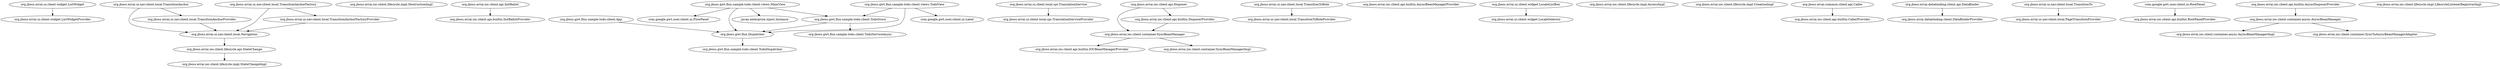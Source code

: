 //
// Generated IOC bean dependency graph in GraphViz DOT format.
//

digraph g {
  "org.jboss.errai.ui.client.widget.ListWidgetProvider"
  "org.jboss.errai.ioc.client.lifecycle.impl.StateChangeImpl"
  "org.jboss.errai.ioc.client.lifecycle.impl.DestructionImpl"
  "org.jboss.errai.ioc.client.lifecycle.api.StateChange" -> "org.jboss.errai.ioc.client.lifecycle.impl.StateChangeImpl"
  "org.jboss.errai.ui.nav.client.local.Navigation" -> "org.jboss.errai.ioc.client.lifecycle.api.StateChange"
  "org.jboss.errai.ui.nav.client.local.TransitionAnchorProvider" -> "org.jboss.errai.ui.nav.client.local.Navigation"
  "org.jboss.errai.ui.nav.client.local.TransitionAnchor" -> "org.jboss.errai.ui.nav.client.local.Navigation"
  "org.jboss.errai.ui.nav.client.local.TransitionAnchor" -> "org.jboss.errai.ui.nav.client.local.TransitionAnchorProvider"
  "org.jboss.errai.ioc.client.api.builtin.InitBallotProvider"
  "org.jboss.gwt.flux.sample.todo.client.TodoDispatcher"
  "org.jboss.gwt.flux.Dispatcher" -> "org.jboss.gwt.flux.sample.todo.client.TodoDispatcher"
  "javax.enterprise.inject.Instance"
  "org.jboss.gwt.flux.sample.todo.client.TodoServiceAsync"
  "org.jboss.gwt.flux.sample.todo.client.TodoStore" -> "org.jboss.gwt.flux.Dispatcher"
  "org.jboss.gwt.flux.sample.todo.client.TodoStore" -> "org.jboss.gwt.flux.sample.todo.client.TodoServiceAsync"
  "com.google.gwt.user.client.ui.FlowPanel"
  "org.jboss.gwt.flux.sample.todo.client.views.MainView" -> "org.jboss.gwt.flux.Dispatcher"
  "org.jboss.gwt.flux.sample.todo.client.views.MainView" -> "javax.enterprise.inject.Instance"
  "org.jboss.gwt.flux.sample.todo.client.views.MainView" -> "org.jboss.gwt.flux.sample.todo.client.TodoStore"
  "org.jboss.gwt.flux.sample.todo.client.views.MainView" -> "com.google.gwt.user.client.ui.FlowPanel"
  "org.jboss.errai.ui.client.local.spi.TranslationServiceProvider"
  "org.jboss.errai.ioc.client.api.builtin.IOCBeanManagerProvider"
  "org.jboss.errai.ioc.client.container.SyncBeanManagerImpl"
  "org.jboss.errai.ioc.client.container.SyncBeanManager" -> "org.jboss.errai.ioc.client.api.builtin.IOCBeanManagerProvider"
  "org.jboss.errai.ioc.client.container.SyncBeanManager" -> "org.jboss.errai.ioc.client.container.SyncBeanManagerImpl"
  "org.jboss.errai.ioc.client.api.builtin.DisposerProvider" -> "org.jboss.errai.ioc.client.container.SyncBeanManager"
  "org.jboss.errai.ui.nav.client.local.TransitionToRoleProvider"
  "org.jboss.errai.ioc.client.api.builtin.AsyncBeanManagerProvider"
  "org.jboss.errai.ui.nav.client.local.TransitionToRole" -> "org.jboss.errai.ui.nav.client.local.TransitionToRoleProvider"
  "org.jboss.errai.ui.client.widget.LocaleSelector"
  "org.jboss.errai.ioc.client.lifecycle.impl.AccessImpl"
  "org.jboss.errai.ioc.client.lifecycle.impl.CreationImpl"
  "com.google.gwt.user.client.ui.Label"
  "org.jboss.gwt.flux.sample.todo.client.views.TodoView" -> "org.jboss.gwt.flux.Dispatcher"
  "org.jboss.gwt.flux.sample.todo.client.views.TodoView" -> "org.jboss.gwt.flux.sample.todo.client.TodoStore"
  "org.jboss.gwt.flux.sample.todo.client.views.TodoView" -> "com.google.gwt.user.client.ui.Label"
  "org.jboss.errai.ui.client.widget.ListWidget" -> "org.jboss.errai.ui.client.widget.ListWidgetProvider"
  "org.jboss.errai.ioc.client.api.builtin.CallerProvider"
  "org.jboss.errai.ui.client.local.spi.TranslationService" -> "org.jboss.errai.ui.client.local.spi.TranslationServiceProvider"
  "org.jboss.errai.databinding.client.DataBinderProvider"
  "org.jboss.errai.databinding.client.api.DataBinder" -> "org.jboss.errai.databinding.client.DataBinderProvider"
  "org.jboss.errai.ioc.client.api.Disposer" -> "org.jboss.errai.ioc.client.api.builtin.DisposerProvider"
  "org.jboss.errai.ioc.client.api.Disposer" -> "org.jboss.errai.ioc.client.container.SyncBeanManager"
  "org.jboss.gwt.flux.sample.todo.client.App" -> "org.jboss.gwt.flux.Dispatcher"
  "org.jboss.errai.ui.nav.client.local.PageTransitionProvider"
  "org.jboss.errai.ioc.client.api.builtin.RootPanelProvider"
  "com.google.gwt.user.client.ui.RootPanel" -> "org.jboss.errai.ioc.client.api.builtin.RootPanelProvider"
  "org.jboss.errai.ui.nav.client.local.TransitionAnchorFactoryProvider" -> "org.jboss.errai.ui.nav.client.local.Navigation"
  "org.jboss.errai.ui.nav.client.local.TransitionAnchorFactory" -> "org.jboss.errai.ui.nav.client.local.Navigation"
  "org.jboss.errai.ui.nav.client.local.TransitionAnchorFactory" -> "org.jboss.errai.ui.nav.client.local.TransitionAnchorFactoryProvider"
  "org.jboss.errai.ui.nav.client.local.TransitionTo" -> "org.jboss.errai.ui.nav.client.local.PageTransitionProvider"
  "org.jboss.errai.ui.client.widget.LocaleListBox" -> "org.jboss.errai.ui.client.widget.LocaleSelector"
  "org.jboss.errai.ioc.client.api.InitBallot" -> "org.jboss.errai.ioc.client.api.builtin.InitBallotProvider"
  "org.jboss.errai.common.client.api.Caller" -> "org.jboss.errai.ioc.client.api.builtin.CallerProvider"
  "org.jboss.errai.ioc.client.container.async.AsyncBeanManagerImpl"
  "org.jboss.errai.ioc.client.container.SyncToAsyncBeanManagerAdapter"
  "org.jboss.errai.ioc.client.container.async.AsyncBeanManager" -> "org.jboss.errai.ioc.client.container.async.AsyncBeanManagerImpl"
  "org.jboss.errai.ioc.client.container.async.AsyncBeanManager" -> "org.jboss.errai.ioc.client.container.SyncToAsyncBeanManagerAdapter"
  "org.jboss.errai.ioc.client.api.builtin.AsyncDisposerProvider" -> "org.jboss.errai.ioc.client.container.async.AsyncBeanManager"
  "org.jboss.errai.ioc.client.lifecycle.impl.LifecycleListenerRegistrarImpl"
}
